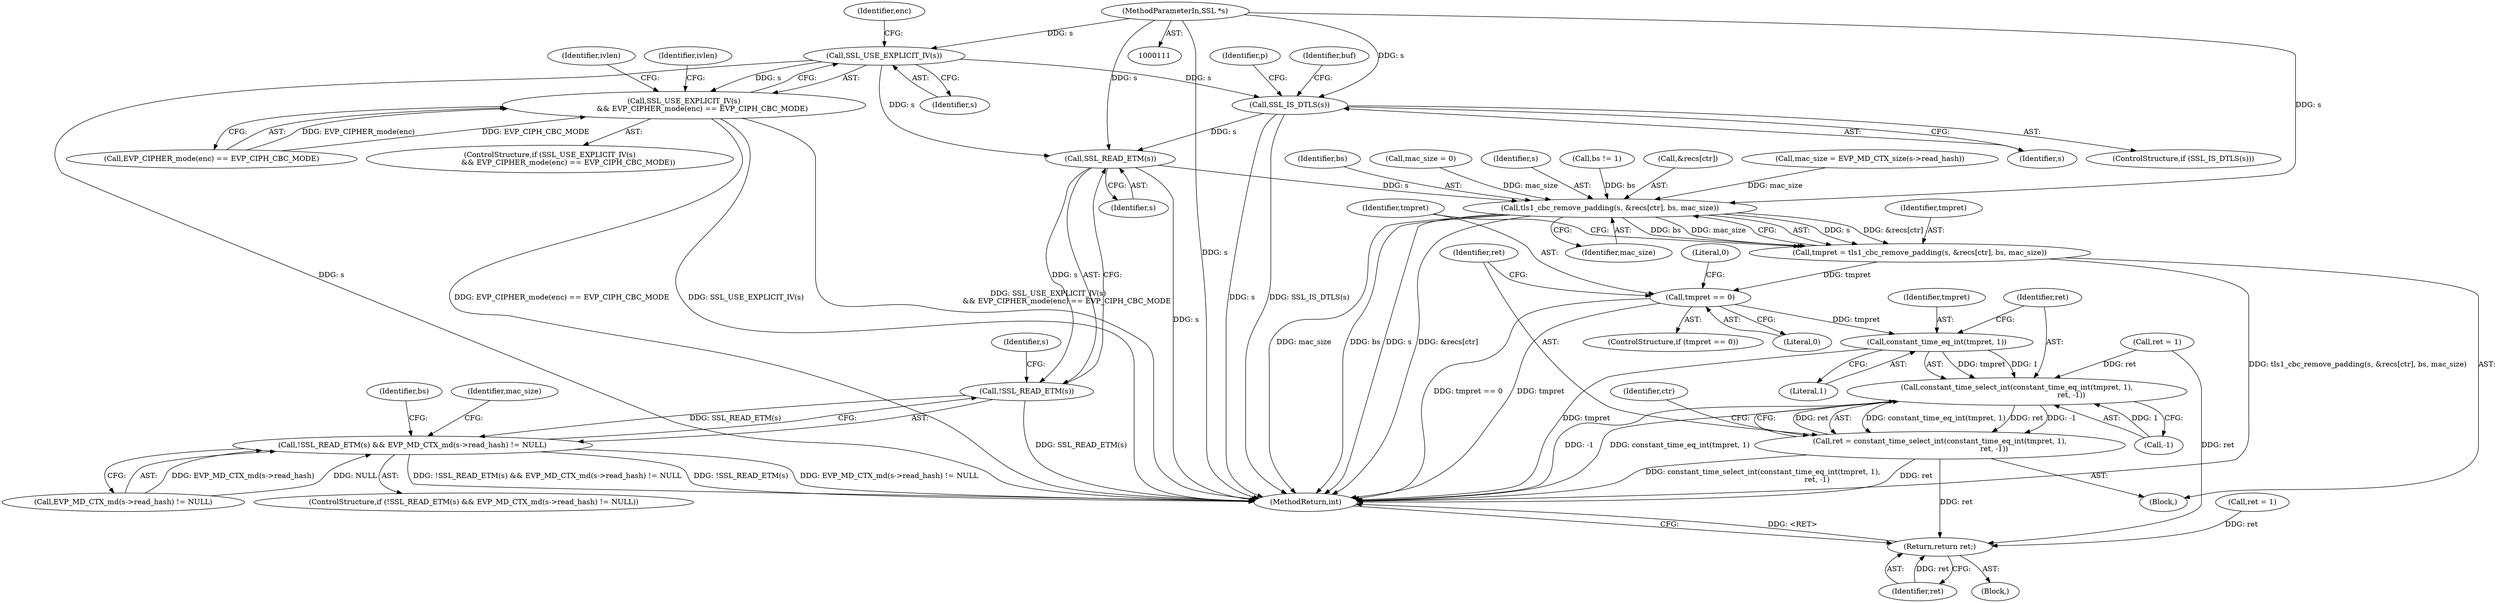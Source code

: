digraph "0_openssl_4ad93618d26a3ea23d36ad5498ff4f59eff3a4d2_2@pointer" {
"1000112" [label="(MethodParameterIn,SSL *s)"];
"1000184" [label="(Call,SSL_USE_EXPLICIT_IV(s))"];
"1000183" [label="(Call,SSL_USE_EXPLICIT_IV(s)\n                && EVP_CIPHER_mode(enc) == EVP_CIPH_CBC_MODE)"];
"1000413" [label="(Call,SSL_IS_DTLS(s))"];
"1000851" [label="(Call,SSL_READ_ETM(s))"];
"1000850" [label="(Call,!SSL_READ_ETM(s))"];
"1000849" [label="(Call,!SSL_READ_ETM(s) && EVP_MD_CTX_md(s->read_hash) != NULL)"];
"1000886" [label="(Call,tls1_cbc_remove_padding(s, &recs[ctr], bs, mac_size))"];
"1000884" [label="(Call,tmpret = tls1_cbc_remove_padding(s, &recs[ctr], bs, mac_size))"];
"1000895" [label="(Call,tmpret == 0)"];
"1000903" [label="(Call,constant_time_eq_int(tmpret, 1))"];
"1000902" [label="(Call,constant_time_select_int(constant_time_eq_int(tmpret, 1),\n                                               ret, -1))"];
"1000900" [label="(Call,ret = constant_time_select_int(constant_time_eq_int(tmpret, 1),\n                                               ret, -1))"];
"1000932" [label="(Return,return ret;)"];
"1000932" [label="(Return,return ret;)"];
"1000892" [label="(Identifier,bs)"];
"1000849" [label="(Call,!SSL_READ_ETM(s) && EVP_MD_CTX_md(s->read_hash) != NULL)"];
"1000134" [label="(Call,mac_size = 0)"];
"1000186" [label="(Call,EVP_CIPHER_mode(enc) == EVP_CIPH_CBC_MODE)"];
"1000896" [label="(Identifier,tmpret)"];
"1000850" [label="(Call,!SSL_READ_ETM(s))"];
"1000184" [label="(Call,SSL_USE_EXPLICIT_IV(s))"];
"1000895" [label="(Call,tmpret == 0)"];
"1000845" [label="(Call,ret = 1)"];
"1000907" [label="(Call,-1)"];
"1000886" [label="(Call,tls1_cbc_remove_padding(s, &recs[ctr], bs, mac_size))"];
"1000933" [label="(Identifier,ret)"];
"1000413" [label="(Call,SSL_IS_DTLS(s))"];
"1000848" [label="(ControlStructure,if (!SSL_READ_ETM(s) && EVP_MD_CTX_md(s->read_hash) != NULL))"];
"1000887" [label="(Identifier,s)"];
"1000853" [label="(Call,EVP_MD_CTX_md(s->read_hash) != NULL)"];
"1000902" [label="(Call,constant_time_select_int(constant_time_eq_int(tmpret, 1),\n                                               ret, -1))"];
"1000894" [label="(ControlStructure,if (tmpret == 0))"];
"1000897" [label="(Literal,0)"];
"1000116" [label="(Block,)"];
"1000868" [label="(Identifier,bs)"];
"1000901" [label="(Identifier,ret)"];
"1000899" [label="(Literal,0)"];
"1000852" [label="(Identifier,s)"];
"1000883" [label="(Block,)"];
"1000885" [label="(Identifier,tmpret)"];
"1000196" [label="(Identifier,ivlen)"];
"1000414" [label="(Identifier,s)"];
"1000188" [label="(Identifier,enc)"];
"1000851" [label="(Call,SSL_READ_ETM(s))"];
"1000191" [label="(Identifier,ivlen)"];
"1000884" [label="(Call,tmpret = tls1_cbc_remove_padding(s, &recs[ctr], bs, mac_size))"];
"1000867" [label="(Call,bs != 1)"];
"1000882" [label="(Identifier,ctr)"];
"1000893" [label="(Identifier,mac_size)"];
"1000112" [label="(MethodParameterIn,SSL *s)"];
"1000906" [label="(Identifier,ret)"];
"1000860" [label="(Identifier,mac_size)"];
"1000934" [label="(MethodReturn,int)"];
"1000905" [label="(Literal,1)"];
"1000185" [label="(Identifier,s)"];
"1000856" [label="(Identifier,s)"];
"1000903" [label="(Call,constant_time_eq_int(tmpret, 1))"];
"1000342" [label="(Call,ret = 1)"];
"1000419" [label="(Identifier,p)"];
"1000900" [label="(Call,ret = constant_time_select_int(constant_time_eq_int(tmpret, 1),\n                                               ret, -1))"];
"1000888" [label="(Call,&recs[ctr])"];
"1000412" [label="(ControlStructure,if (SSL_IS_DTLS(s)))"];
"1000182" [label="(ControlStructure,if (SSL_USE_EXPLICIT_IV(s)\n                && EVP_CIPHER_mode(enc) == EVP_CIPH_CBC_MODE))"];
"1000904" [label="(Identifier,tmpret)"];
"1000183" [label="(Call,SSL_USE_EXPLICIT_IV(s)\n                && EVP_CIPHER_mode(enc) == EVP_CIPH_CBC_MODE)"];
"1000452" [label="(Identifier,buf)"];
"1000859" [label="(Call,mac_size = EVP_MD_CTX_size(s->read_hash))"];
"1000112" -> "1000111"  [label="AST: "];
"1000112" -> "1000934"  [label="DDG: s"];
"1000112" -> "1000184"  [label="DDG: s"];
"1000112" -> "1000413"  [label="DDG: s"];
"1000112" -> "1000851"  [label="DDG: s"];
"1000112" -> "1000886"  [label="DDG: s"];
"1000184" -> "1000183"  [label="AST: "];
"1000184" -> "1000185"  [label="CFG: "];
"1000185" -> "1000184"  [label="AST: "];
"1000188" -> "1000184"  [label="CFG: "];
"1000183" -> "1000184"  [label="CFG: "];
"1000184" -> "1000934"  [label="DDG: s"];
"1000184" -> "1000183"  [label="DDG: s"];
"1000184" -> "1000413"  [label="DDG: s"];
"1000184" -> "1000851"  [label="DDG: s"];
"1000183" -> "1000182"  [label="AST: "];
"1000183" -> "1000186"  [label="CFG: "];
"1000186" -> "1000183"  [label="AST: "];
"1000191" -> "1000183"  [label="CFG: "];
"1000196" -> "1000183"  [label="CFG: "];
"1000183" -> "1000934"  [label="DDG: EVP_CIPHER_mode(enc) == EVP_CIPH_CBC_MODE"];
"1000183" -> "1000934"  [label="DDG: SSL_USE_EXPLICIT_IV(s)"];
"1000183" -> "1000934"  [label="DDG: SSL_USE_EXPLICIT_IV(s)\n                && EVP_CIPHER_mode(enc) == EVP_CIPH_CBC_MODE"];
"1000186" -> "1000183"  [label="DDG: EVP_CIPHER_mode(enc)"];
"1000186" -> "1000183"  [label="DDG: EVP_CIPH_CBC_MODE"];
"1000413" -> "1000412"  [label="AST: "];
"1000413" -> "1000414"  [label="CFG: "];
"1000414" -> "1000413"  [label="AST: "];
"1000419" -> "1000413"  [label="CFG: "];
"1000452" -> "1000413"  [label="CFG: "];
"1000413" -> "1000934"  [label="DDG: s"];
"1000413" -> "1000934"  [label="DDG: SSL_IS_DTLS(s)"];
"1000413" -> "1000851"  [label="DDG: s"];
"1000851" -> "1000850"  [label="AST: "];
"1000851" -> "1000852"  [label="CFG: "];
"1000852" -> "1000851"  [label="AST: "];
"1000850" -> "1000851"  [label="CFG: "];
"1000851" -> "1000934"  [label="DDG: s"];
"1000851" -> "1000850"  [label="DDG: s"];
"1000851" -> "1000886"  [label="DDG: s"];
"1000850" -> "1000849"  [label="AST: "];
"1000856" -> "1000850"  [label="CFG: "];
"1000849" -> "1000850"  [label="CFG: "];
"1000850" -> "1000934"  [label="DDG: SSL_READ_ETM(s)"];
"1000850" -> "1000849"  [label="DDG: SSL_READ_ETM(s)"];
"1000849" -> "1000848"  [label="AST: "];
"1000849" -> "1000853"  [label="CFG: "];
"1000853" -> "1000849"  [label="AST: "];
"1000860" -> "1000849"  [label="CFG: "];
"1000868" -> "1000849"  [label="CFG: "];
"1000849" -> "1000934"  [label="DDG: !SSL_READ_ETM(s) && EVP_MD_CTX_md(s->read_hash) != NULL"];
"1000849" -> "1000934"  [label="DDG: !SSL_READ_ETM(s)"];
"1000849" -> "1000934"  [label="DDG: EVP_MD_CTX_md(s->read_hash) != NULL"];
"1000853" -> "1000849"  [label="DDG: EVP_MD_CTX_md(s->read_hash)"];
"1000853" -> "1000849"  [label="DDG: NULL"];
"1000886" -> "1000884"  [label="AST: "];
"1000886" -> "1000893"  [label="CFG: "];
"1000887" -> "1000886"  [label="AST: "];
"1000888" -> "1000886"  [label="AST: "];
"1000892" -> "1000886"  [label="AST: "];
"1000893" -> "1000886"  [label="AST: "];
"1000884" -> "1000886"  [label="CFG: "];
"1000886" -> "1000934"  [label="DDG: mac_size"];
"1000886" -> "1000934"  [label="DDG: bs"];
"1000886" -> "1000934"  [label="DDG: s"];
"1000886" -> "1000934"  [label="DDG: &recs[ctr]"];
"1000886" -> "1000884"  [label="DDG: s"];
"1000886" -> "1000884"  [label="DDG: &recs[ctr]"];
"1000886" -> "1000884"  [label="DDG: bs"];
"1000886" -> "1000884"  [label="DDG: mac_size"];
"1000867" -> "1000886"  [label="DDG: bs"];
"1000859" -> "1000886"  [label="DDG: mac_size"];
"1000134" -> "1000886"  [label="DDG: mac_size"];
"1000884" -> "1000883"  [label="AST: "];
"1000885" -> "1000884"  [label="AST: "];
"1000896" -> "1000884"  [label="CFG: "];
"1000884" -> "1000934"  [label="DDG: tls1_cbc_remove_padding(s, &recs[ctr], bs, mac_size)"];
"1000884" -> "1000895"  [label="DDG: tmpret"];
"1000895" -> "1000894"  [label="AST: "];
"1000895" -> "1000897"  [label="CFG: "];
"1000896" -> "1000895"  [label="AST: "];
"1000897" -> "1000895"  [label="AST: "];
"1000899" -> "1000895"  [label="CFG: "];
"1000901" -> "1000895"  [label="CFG: "];
"1000895" -> "1000934"  [label="DDG: tmpret == 0"];
"1000895" -> "1000934"  [label="DDG: tmpret"];
"1000895" -> "1000903"  [label="DDG: tmpret"];
"1000903" -> "1000902"  [label="AST: "];
"1000903" -> "1000905"  [label="CFG: "];
"1000904" -> "1000903"  [label="AST: "];
"1000905" -> "1000903"  [label="AST: "];
"1000906" -> "1000903"  [label="CFG: "];
"1000903" -> "1000934"  [label="DDG: tmpret"];
"1000903" -> "1000902"  [label="DDG: tmpret"];
"1000903" -> "1000902"  [label="DDG: 1"];
"1000902" -> "1000900"  [label="AST: "];
"1000902" -> "1000907"  [label="CFG: "];
"1000906" -> "1000902"  [label="AST: "];
"1000907" -> "1000902"  [label="AST: "];
"1000900" -> "1000902"  [label="CFG: "];
"1000902" -> "1000934"  [label="DDG: -1"];
"1000902" -> "1000934"  [label="DDG: constant_time_eq_int(tmpret, 1)"];
"1000902" -> "1000900"  [label="DDG: constant_time_eq_int(tmpret, 1)"];
"1000902" -> "1000900"  [label="DDG: ret"];
"1000902" -> "1000900"  [label="DDG: -1"];
"1000845" -> "1000902"  [label="DDG: ret"];
"1000900" -> "1000902"  [label="DDG: ret"];
"1000907" -> "1000902"  [label="DDG: 1"];
"1000900" -> "1000883"  [label="AST: "];
"1000901" -> "1000900"  [label="AST: "];
"1000882" -> "1000900"  [label="CFG: "];
"1000900" -> "1000934"  [label="DDG: constant_time_select_int(constant_time_eq_int(tmpret, 1),\n                                               ret, -1)"];
"1000900" -> "1000934"  [label="DDG: ret"];
"1000900" -> "1000932"  [label="DDG: ret"];
"1000932" -> "1000116"  [label="AST: "];
"1000932" -> "1000933"  [label="CFG: "];
"1000933" -> "1000932"  [label="AST: "];
"1000934" -> "1000932"  [label="CFG: "];
"1000932" -> "1000934"  [label="DDG: <RET>"];
"1000933" -> "1000932"  [label="DDG: ret"];
"1000342" -> "1000932"  [label="DDG: ret"];
"1000845" -> "1000932"  [label="DDG: ret"];
}
